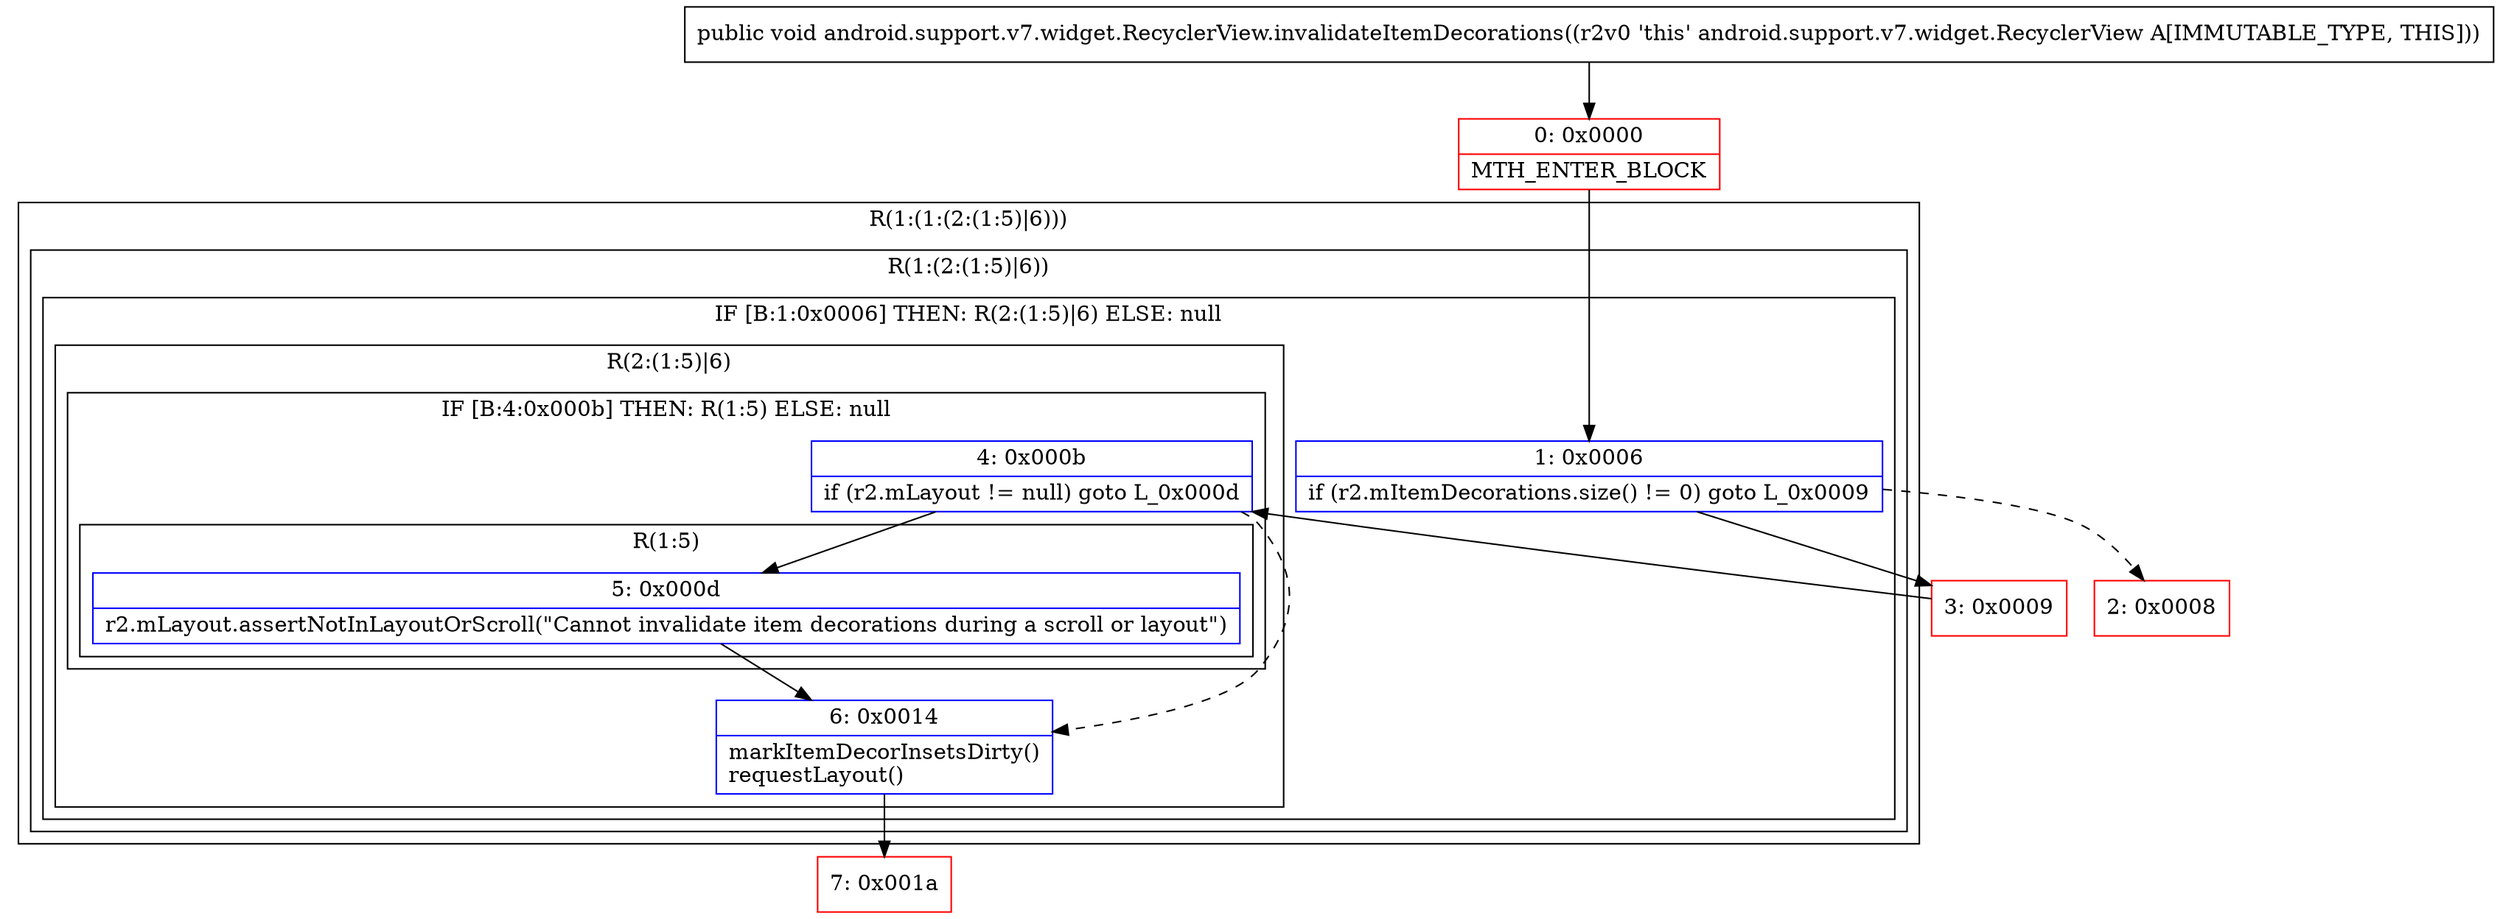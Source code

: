 digraph "CFG forandroid.support.v7.widget.RecyclerView.invalidateItemDecorations()V" {
subgraph cluster_Region_170306655 {
label = "R(1:(1:(2:(1:5)|6)))";
node [shape=record,color=blue];
subgraph cluster_Region_1206539425 {
label = "R(1:(2:(1:5)|6))";
node [shape=record,color=blue];
subgraph cluster_IfRegion_1366289324 {
label = "IF [B:1:0x0006] THEN: R(2:(1:5)|6) ELSE: null";
node [shape=record,color=blue];
Node_1 [shape=record,label="{1\:\ 0x0006|if (r2.mItemDecorations.size() != 0) goto L_0x0009\l}"];
subgraph cluster_Region_1599292864 {
label = "R(2:(1:5)|6)";
node [shape=record,color=blue];
subgraph cluster_IfRegion_1613258273 {
label = "IF [B:4:0x000b] THEN: R(1:5) ELSE: null";
node [shape=record,color=blue];
Node_4 [shape=record,label="{4\:\ 0x000b|if (r2.mLayout != null) goto L_0x000d\l}"];
subgraph cluster_Region_1970422233 {
label = "R(1:5)";
node [shape=record,color=blue];
Node_5 [shape=record,label="{5\:\ 0x000d|r2.mLayout.assertNotInLayoutOrScroll(\"Cannot invalidate item decorations during a scroll or layout\")\l}"];
}
}
Node_6 [shape=record,label="{6\:\ 0x0014|markItemDecorInsetsDirty()\lrequestLayout()\l}"];
}
}
}
}
Node_0 [shape=record,color=red,label="{0\:\ 0x0000|MTH_ENTER_BLOCK\l}"];
Node_2 [shape=record,color=red,label="{2\:\ 0x0008}"];
Node_3 [shape=record,color=red,label="{3\:\ 0x0009}"];
Node_7 [shape=record,color=red,label="{7\:\ 0x001a}"];
MethodNode[shape=record,label="{public void android.support.v7.widget.RecyclerView.invalidateItemDecorations((r2v0 'this' android.support.v7.widget.RecyclerView A[IMMUTABLE_TYPE, THIS])) }"];
MethodNode -> Node_0;
Node_1 -> Node_2[style=dashed];
Node_1 -> Node_3;
Node_4 -> Node_5;
Node_4 -> Node_6[style=dashed];
Node_5 -> Node_6;
Node_6 -> Node_7;
Node_0 -> Node_1;
Node_3 -> Node_4;
}

